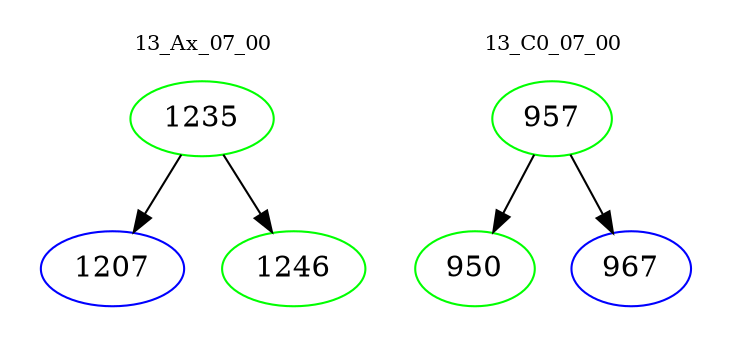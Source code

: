 digraph{
subgraph cluster_0 {
color = white
label = "13_Ax_07_00";
fontsize=10;
T0_1235 [label="1235", color="green"]
T0_1235 -> T0_1207 [color="black"]
T0_1207 [label="1207", color="blue"]
T0_1235 -> T0_1246 [color="black"]
T0_1246 [label="1246", color="green"]
}
subgraph cluster_1 {
color = white
label = "13_C0_07_00";
fontsize=10;
T1_957 [label="957", color="green"]
T1_957 -> T1_950 [color="black"]
T1_950 [label="950", color="green"]
T1_957 -> T1_967 [color="black"]
T1_967 [label="967", color="blue"]
}
}
